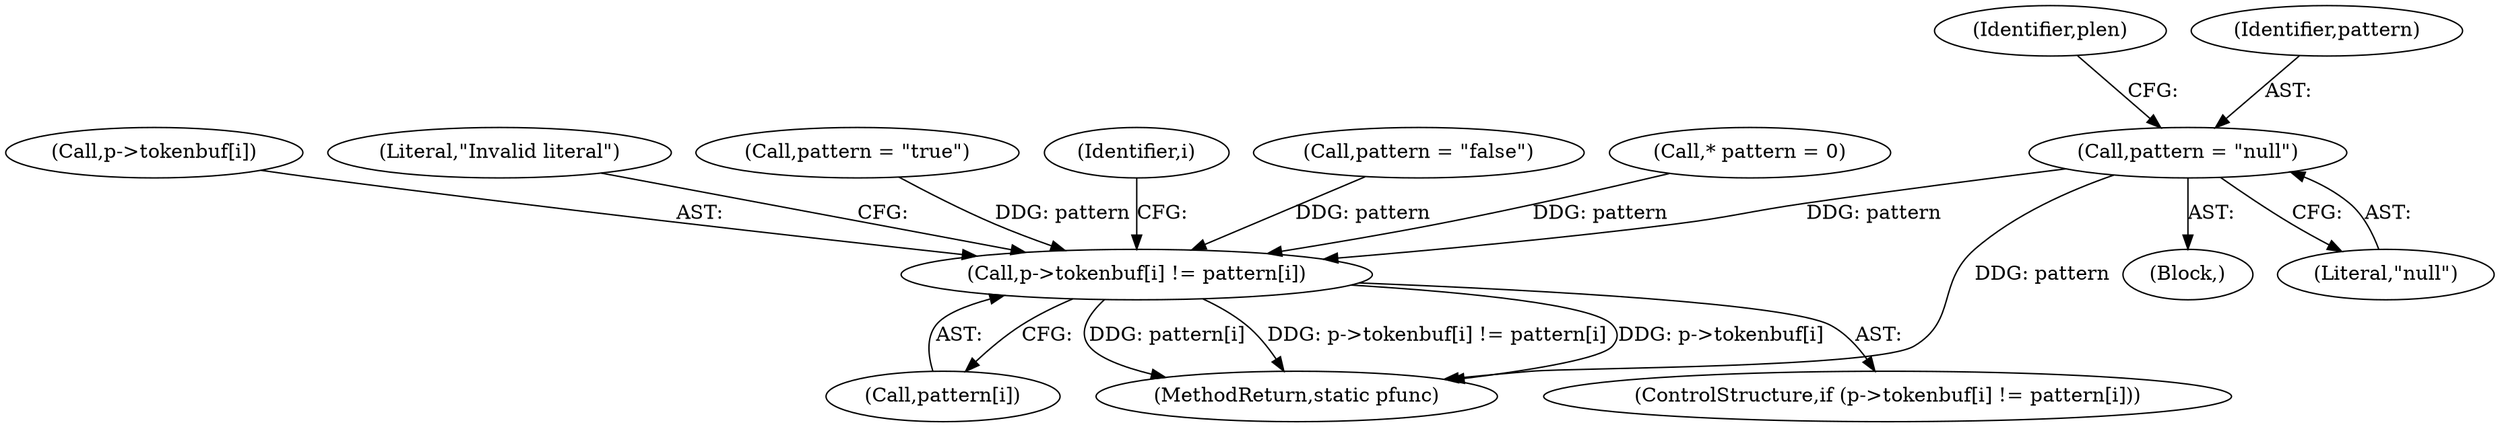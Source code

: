 digraph "0_jq_8eb1367ca44e772963e704a700ef72ae2e12babd@pointer" {
"1000147" [label="(Call,pattern = \"null\")"];
"1000179" [label="(Call,p->tokenbuf[i] != pattern[i])"];
"1000151" [label="(Identifier,plen)"];
"1000245" [label="(MethodReturn,static pfunc)"];
"1000125" [label="(Call,pattern = \"true\")"];
"1000177" [label="(Identifier,i)"];
"1000123" [label="(Block,)"];
"1000136" [label="(Call,pattern = \"false\")"];
"1000179" [label="(Call,p->tokenbuf[i] != pattern[i])"];
"1000149" [label="(Literal,\"null\")"];
"1000112" [label="(Call,* pattern = 0)"];
"1000180" [label="(Call,p->tokenbuf[i])"];
"1000148" [label="(Identifier,pattern)"];
"1000189" [label="(Literal,\"Invalid literal\")"];
"1000147" [label="(Call,pattern = \"null\")"];
"1000178" [label="(ControlStructure,if (p->tokenbuf[i] != pattern[i]))"];
"1000185" [label="(Call,pattern[i])"];
"1000147" -> "1000123"  [label="AST: "];
"1000147" -> "1000149"  [label="CFG: "];
"1000148" -> "1000147"  [label="AST: "];
"1000149" -> "1000147"  [label="AST: "];
"1000151" -> "1000147"  [label="CFG: "];
"1000147" -> "1000245"  [label="DDG: pattern"];
"1000147" -> "1000179"  [label="DDG: pattern"];
"1000179" -> "1000178"  [label="AST: "];
"1000179" -> "1000185"  [label="CFG: "];
"1000180" -> "1000179"  [label="AST: "];
"1000185" -> "1000179"  [label="AST: "];
"1000189" -> "1000179"  [label="CFG: "];
"1000177" -> "1000179"  [label="CFG: "];
"1000179" -> "1000245"  [label="DDG: pattern[i]"];
"1000179" -> "1000245"  [label="DDG: p->tokenbuf[i] != pattern[i]"];
"1000179" -> "1000245"  [label="DDG: p->tokenbuf[i]"];
"1000125" -> "1000179"  [label="DDG: pattern"];
"1000112" -> "1000179"  [label="DDG: pattern"];
"1000136" -> "1000179"  [label="DDG: pattern"];
}
